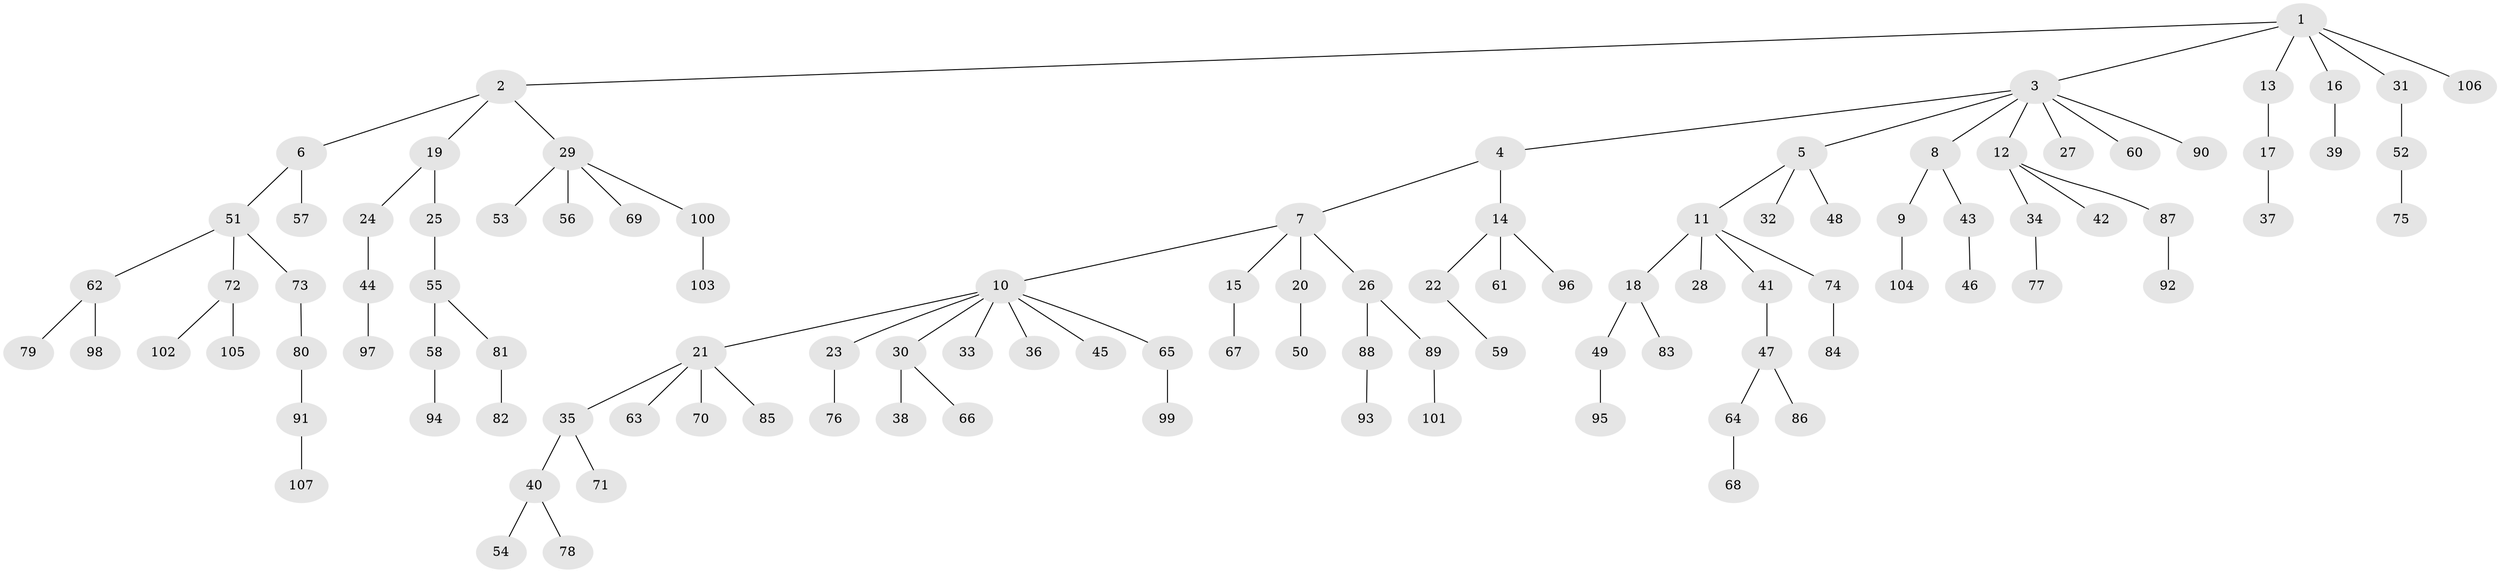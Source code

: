 // Generated by graph-tools (version 1.1) at 2025/36/03/09/25 02:36:49]
// undirected, 107 vertices, 106 edges
graph export_dot {
graph [start="1"]
  node [color=gray90,style=filled];
  1;
  2;
  3;
  4;
  5;
  6;
  7;
  8;
  9;
  10;
  11;
  12;
  13;
  14;
  15;
  16;
  17;
  18;
  19;
  20;
  21;
  22;
  23;
  24;
  25;
  26;
  27;
  28;
  29;
  30;
  31;
  32;
  33;
  34;
  35;
  36;
  37;
  38;
  39;
  40;
  41;
  42;
  43;
  44;
  45;
  46;
  47;
  48;
  49;
  50;
  51;
  52;
  53;
  54;
  55;
  56;
  57;
  58;
  59;
  60;
  61;
  62;
  63;
  64;
  65;
  66;
  67;
  68;
  69;
  70;
  71;
  72;
  73;
  74;
  75;
  76;
  77;
  78;
  79;
  80;
  81;
  82;
  83;
  84;
  85;
  86;
  87;
  88;
  89;
  90;
  91;
  92;
  93;
  94;
  95;
  96;
  97;
  98;
  99;
  100;
  101;
  102;
  103;
  104;
  105;
  106;
  107;
  1 -- 2;
  1 -- 3;
  1 -- 13;
  1 -- 16;
  1 -- 31;
  1 -- 106;
  2 -- 6;
  2 -- 19;
  2 -- 29;
  3 -- 4;
  3 -- 5;
  3 -- 8;
  3 -- 12;
  3 -- 27;
  3 -- 60;
  3 -- 90;
  4 -- 7;
  4 -- 14;
  5 -- 11;
  5 -- 32;
  5 -- 48;
  6 -- 51;
  6 -- 57;
  7 -- 10;
  7 -- 15;
  7 -- 20;
  7 -- 26;
  8 -- 9;
  8 -- 43;
  9 -- 104;
  10 -- 21;
  10 -- 23;
  10 -- 30;
  10 -- 33;
  10 -- 36;
  10 -- 45;
  10 -- 65;
  11 -- 18;
  11 -- 28;
  11 -- 41;
  11 -- 74;
  12 -- 34;
  12 -- 42;
  12 -- 87;
  13 -- 17;
  14 -- 22;
  14 -- 61;
  14 -- 96;
  15 -- 67;
  16 -- 39;
  17 -- 37;
  18 -- 49;
  18 -- 83;
  19 -- 24;
  19 -- 25;
  20 -- 50;
  21 -- 35;
  21 -- 63;
  21 -- 70;
  21 -- 85;
  22 -- 59;
  23 -- 76;
  24 -- 44;
  25 -- 55;
  26 -- 88;
  26 -- 89;
  29 -- 53;
  29 -- 56;
  29 -- 69;
  29 -- 100;
  30 -- 38;
  30 -- 66;
  31 -- 52;
  34 -- 77;
  35 -- 40;
  35 -- 71;
  40 -- 54;
  40 -- 78;
  41 -- 47;
  43 -- 46;
  44 -- 97;
  47 -- 64;
  47 -- 86;
  49 -- 95;
  51 -- 62;
  51 -- 72;
  51 -- 73;
  52 -- 75;
  55 -- 58;
  55 -- 81;
  58 -- 94;
  62 -- 79;
  62 -- 98;
  64 -- 68;
  65 -- 99;
  72 -- 102;
  72 -- 105;
  73 -- 80;
  74 -- 84;
  80 -- 91;
  81 -- 82;
  87 -- 92;
  88 -- 93;
  89 -- 101;
  91 -- 107;
  100 -- 103;
}
